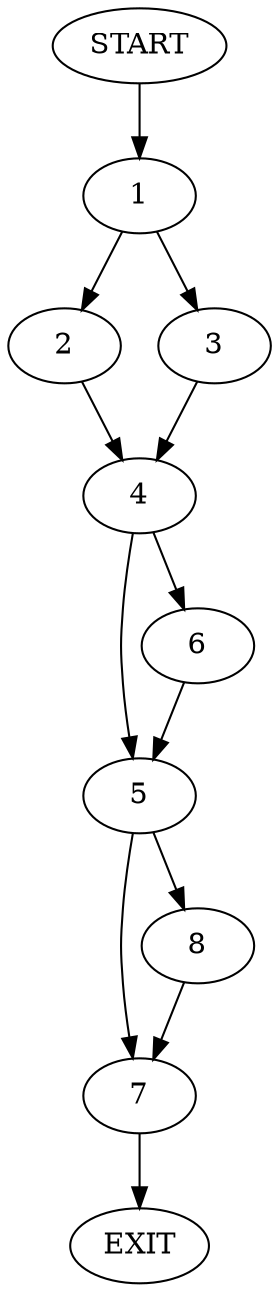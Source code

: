 digraph {
0 [label="START"]
9 [label="EXIT"]
0 -> 1
1 -> 2
1 -> 3
3 -> 4
2 -> 4
4 -> 5
4 -> 6
5 -> 7
5 -> 8
6 -> 5
7 -> 9
8 -> 7
}
